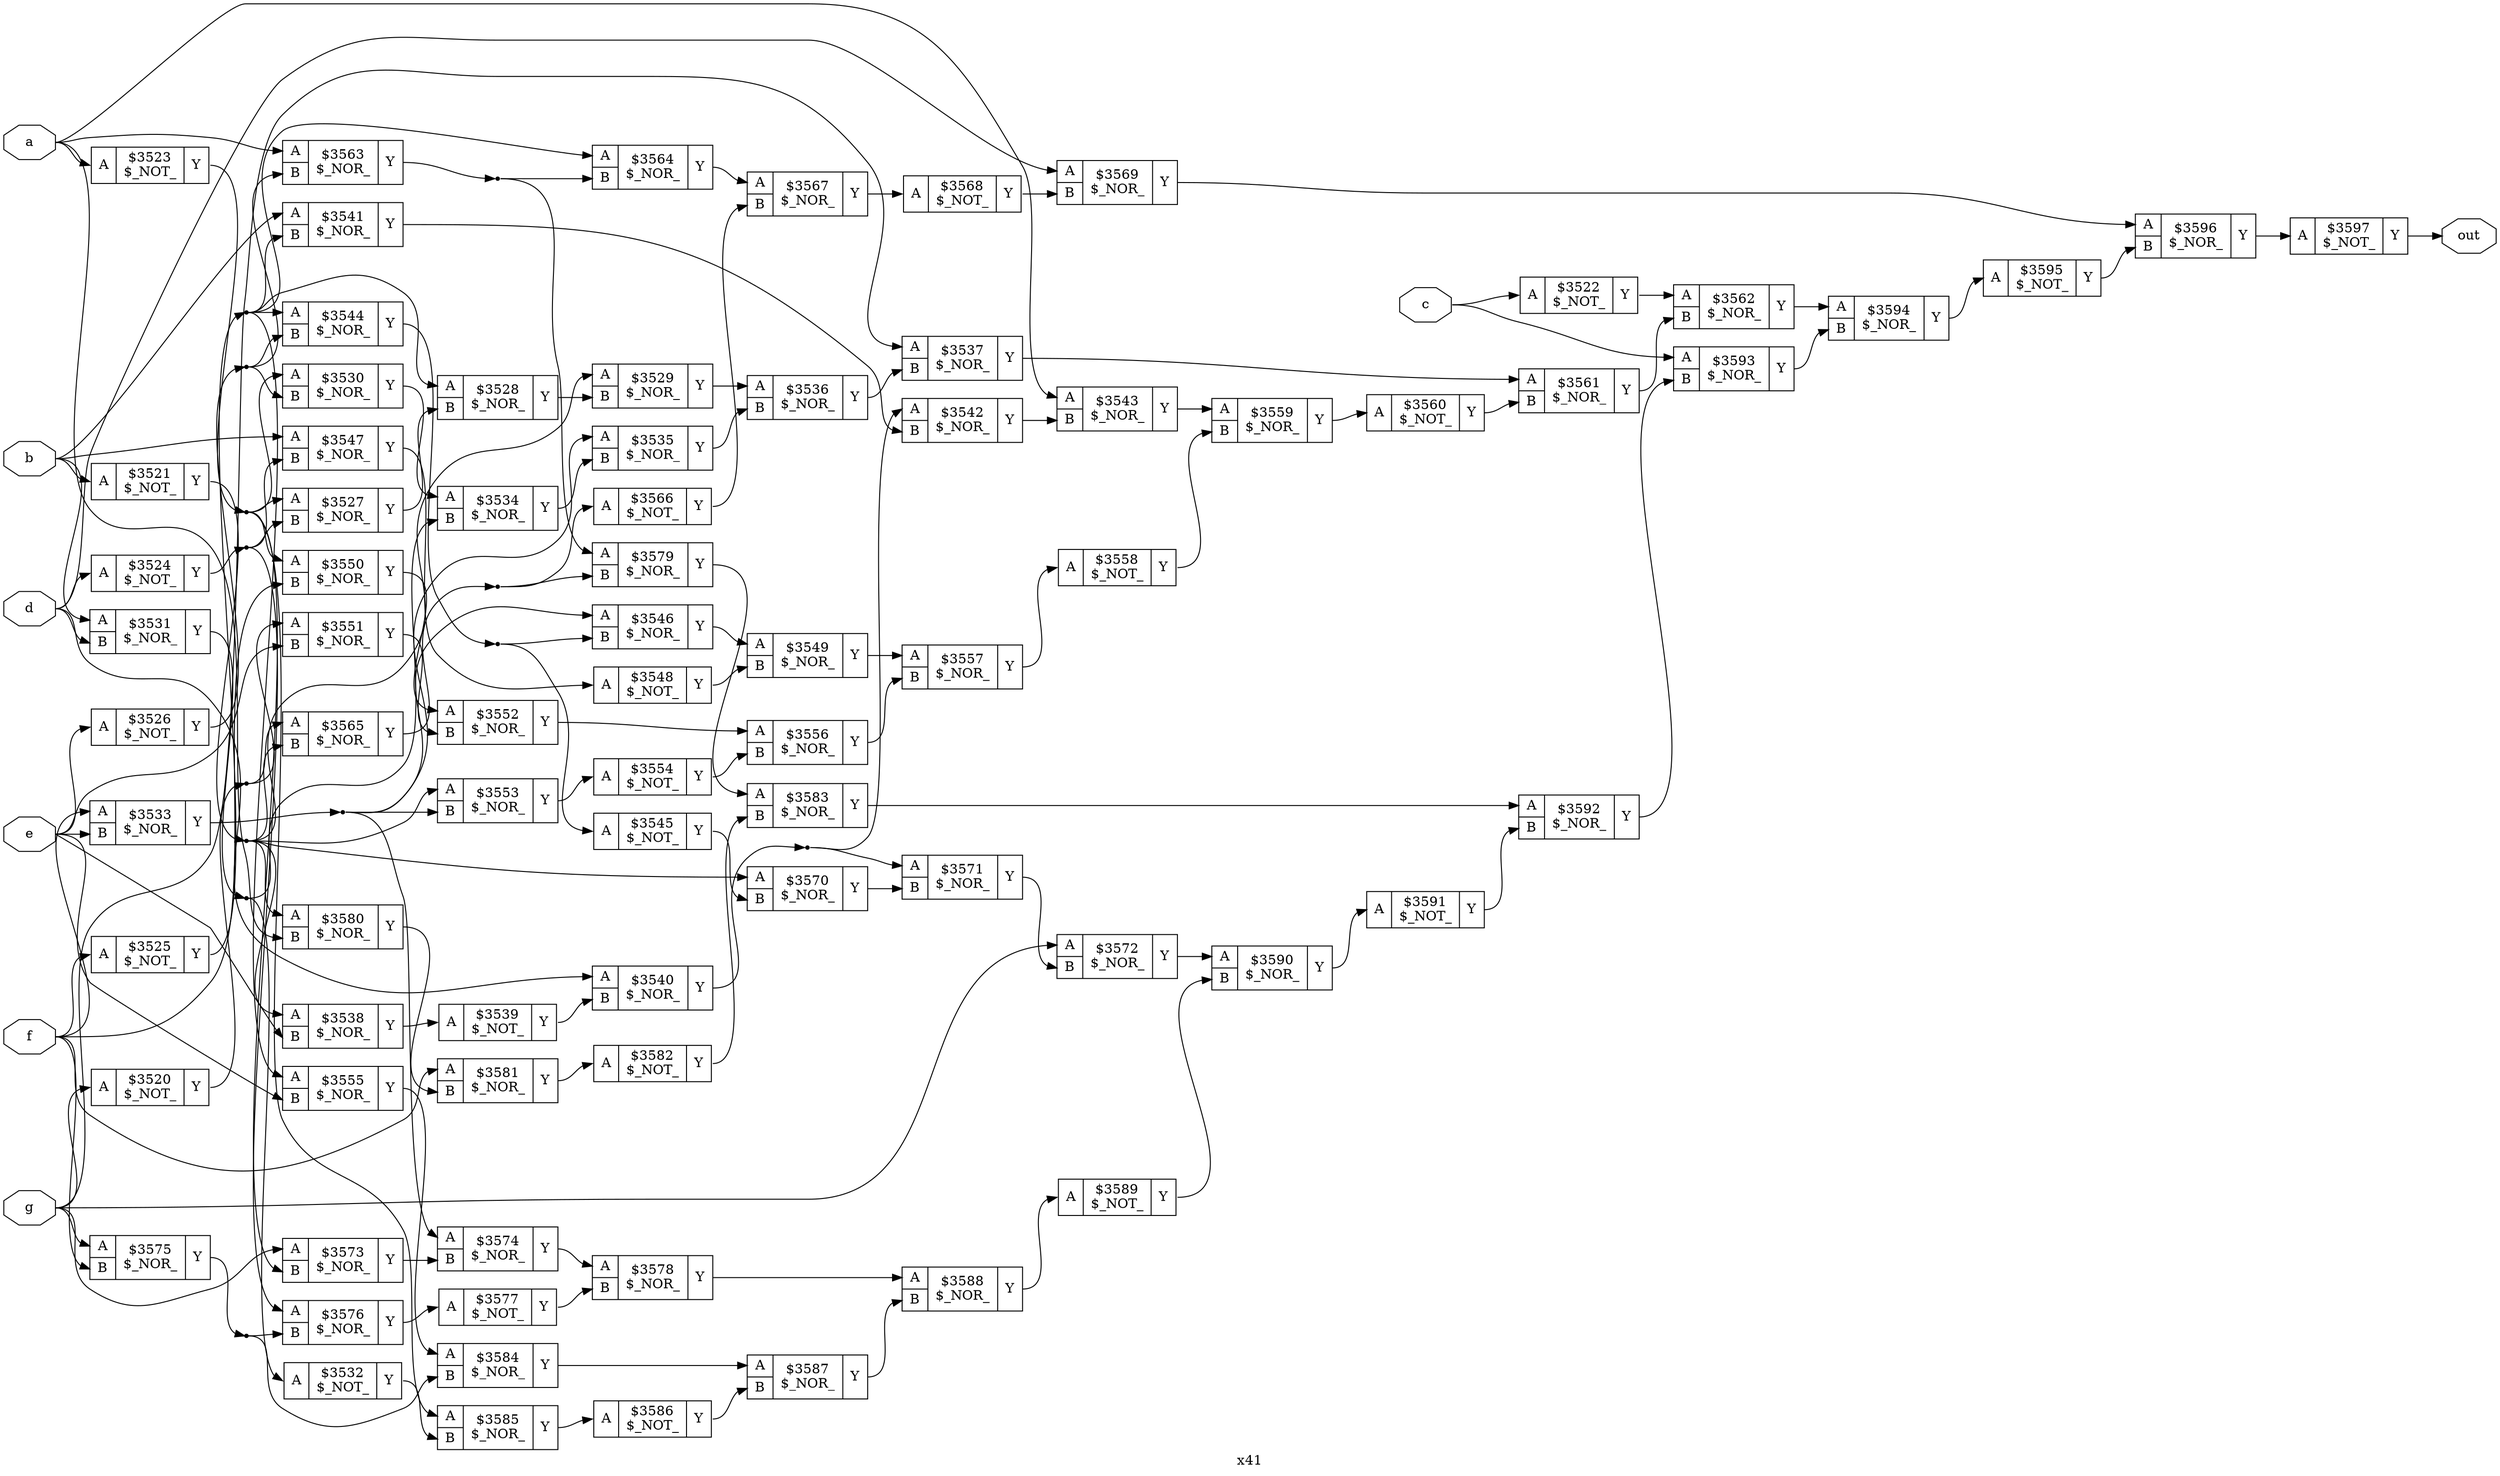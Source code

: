 digraph "x41" {
label="x41";
rankdir="LR";
remincross=true;
n78 [ shape=octagon, label="a", color="black", fontcolor="black" ];
n79 [ shape=octagon, label="b", color="black", fontcolor="black" ];
n80 [ shape=octagon, label="c", color="black", fontcolor="black" ];
n81 [ shape=octagon, label="d", color="black", fontcolor="black" ];
n82 [ shape=octagon, label="e", color="black", fontcolor="black" ];
n83 [ shape=octagon, label="f", color="black", fontcolor="black" ];
n84 [ shape=octagon, label="g", color="black", fontcolor="black" ];
n85 [ shape=octagon, label="out", color="black", fontcolor="black" ];
c88 [ shape=record, label="{{<p86> A}|$3520\n$_NOT_|{<p87> Y}}" ];
c89 [ shape=record, label="{{<p86> A}|$3521\n$_NOT_|{<p87> Y}}" ];
c90 [ shape=record, label="{{<p86> A}|$3522\n$_NOT_|{<p87> Y}}" ];
c91 [ shape=record, label="{{<p86> A}|$3523\n$_NOT_|{<p87> Y}}" ];
c92 [ shape=record, label="{{<p86> A}|$3524\n$_NOT_|{<p87> Y}}" ];
c93 [ shape=record, label="{{<p86> A}|$3525\n$_NOT_|{<p87> Y}}" ];
c94 [ shape=record, label="{{<p86> A}|$3526\n$_NOT_|{<p87> Y}}" ];
c96 [ shape=record, label="{{<p86> A|<p95> B}|$3527\n$_NOR_|{<p87> Y}}" ];
c97 [ shape=record, label="{{<p86> A|<p95> B}|$3528\n$_NOR_|{<p87> Y}}" ];
c98 [ shape=record, label="{{<p86> A|<p95> B}|$3529\n$_NOR_|{<p87> Y}}" ];
c99 [ shape=record, label="{{<p86> A|<p95> B}|$3530\n$_NOR_|{<p87> Y}}" ];
c100 [ shape=record, label="{{<p86> A|<p95> B}|$3531\n$_NOR_|{<p87> Y}}" ];
c101 [ shape=record, label="{{<p86> A}|$3532\n$_NOT_|{<p87> Y}}" ];
c102 [ shape=record, label="{{<p86> A|<p95> B}|$3533\n$_NOR_|{<p87> Y}}" ];
c103 [ shape=record, label="{{<p86> A|<p95> B}|$3534\n$_NOR_|{<p87> Y}}" ];
c104 [ shape=record, label="{{<p86> A|<p95> B}|$3535\n$_NOR_|{<p87> Y}}" ];
c105 [ shape=record, label="{{<p86> A|<p95> B}|$3536\n$_NOR_|{<p87> Y}}" ];
c106 [ shape=record, label="{{<p86> A|<p95> B}|$3537\n$_NOR_|{<p87> Y}}" ];
c107 [ shape=record, label="{{<p86> A|<p95> B}|$3538\n$_NOR_|{<p87> Y}}" ];
c108 [ shape=record, label="{{<p86> A}|$3539\n$_NOT_|{<p87> Y}}" ];
c109 [ shape=record, label="{{<p86> A|<p95> B}|$3540\n$_NOR_|{<p87> Y}}" ];
c110 [ shape=record, label="{{<p86> A|<p95> B}|$3541\n$_NOR_|{<p87> Y}}" ];
c111 [ shape=record, label="{{<p86> A|<p95> B}|$3542\n$_NOR_|{<p87> Y}}" ];
c112 [ shape=record, label="{{<p86> A|<p95> B}|$3543\n$_NOR_|{<p87> Y}}" ];
c113 [ shape=record, label="{{<p86> A|<p95> B}|$3544\n$_NOR_|{<p87> Y}}" ];
c114 [ shape=record, label="{{<p86> A}|$3545\n$_NOT_|{<p87> Y}}" ];
c115 [ shape=record, label="{{<p86> A|<p95> B}|$3546\n$_NOR_|{<p87> Y}}" ];
c116 [ shape=record, label="{{<p86> A|<p95> B}|$3547\n$_NOR_|{<p87> Y}}" ];
c117 [ shape=record, label="{{<p86> A}|$3548\n$_NOT_|{<p87> Y}}" ];
c118 [ shape=record, label="{{<p86> A|<p95> B}|$3549\n$_NOR_|{<p87> Y}}" ];
c119 [ shape=record, label="{{<p86> A|<p95> B}|$3550\n$_NOR_|{<p87> Y}}" ];
c120 [ shape=record, label="{{<p86> A|<p95> B}|$3551\n$_NOR_|{<p87> Y}}" ];
c121 [ shape=record, label="{{<p86> A|<p95> B}|$3552\n$_NOR_|{<p87> Y}}" ];
c122 [ shape=record, label="{{<p86> A|<p95> B}|$3553\n$_NOR_|{<p87> Y}}" ];
c123 [ shape=record, label="{{<p86> A}|$3554\n$_NOT_|{<p87> Y}}" ];
c124 [ shape=record, label="{{<p86> A|<p95> B}|$3555\n$_NOR_|{<p87> Y}}" ];
c125 [ shape=record, label="{{<p86> A|<p95> B}|$3556\n$_NOR_|{<p87> Y}}" ];
c126 [ shape=record, label="{{<p86> A|<p95> B}|$3557\n$_NOR_|{<p87> Y}}" ];
c127 [ shape=record, label="{{<p86> A}|$3558\n$_NOT_|{<p87> Y}}" ];
c128 [ shape=record, label="{{<p86> A|<p95> B}|$3559\n$_NOR_|{<p87> Y}}" ];
c129 [ shape=record, label="{{<p86> A}|$3560\n$_NOT_|{<p87> Y}}" ];
c130 [ shape=record, label="{{<p86> A|<p95> B}|$3561\n$_NOR_|{<p87> Y}}" ];
c131 [ shape=record, label="{{<p86> A|<p95> B}|$3562\n$_NOR_|{<p87> Y}}" ];
c132 [ shape=record, label="{{<p86> A|<p95> B}|$3563\n$_NOR_|{<p87> Y}}" ];
c133 [ shape=record, label="{{<p86> A|<p95> B}|$3564\n$_NOR_|{<p87> Y}}" ];
c134 [ shape=record, label="{{<p86> A|<p95> B}|$3565\n$_NOR_|{<p87> Y}}" ];
c135 [ shape=record, label="{{<p86> A}|$3566\n$_NOT_|{<p87> Y}}" ];
c136 [ shape=record, label="{{<p86> A|<p95> B}|$3567\n$_NOR_|{<p87> Y}}" ];
c137 [ shape=record, label="{{<p86> A}|$3568\n$_NOT_|{<p87> Y}}" ];
c138 [ shape=record, label="{{<p86> A|<p95> B}|$3569\n$_NOR_|{<p87> Y}}" ];
c139 [ shape=record, label="{{<p86> A|<p95> B}|$3570\n$_NOR_|{<p87> Y}}" ];
c140 [ shape=record, label="{{<p86> A|<p95> B}|$3571\n$_NOR_|{<p87> Y}}" ];
c141 [ shape=record, label="{{<p86> A|<p95> B}|$3572\n$_NOR_|{<p87> Y}}" ];
c142 [ shape=record, label="{{<p86> A|<p95> B}|$3573\n$_NOR_|{<p87> Y}}" ];
c143 [ shape=record, label="{{<p86> A|<p95> B}|$3574\n$_NOR_|{<p87> Y}}" ];
c144 [ shape=record, label="{{<p86> A|<p95> B}|$3575\n$_NOR_|{<p87> Y}}" ];
c145 [ shape=record, label="{{<p86> A|<p95> B}|$3576\n$_NOR_|{<p87> Y}}" ];
c146 [ shape=record, label="{{<p86> A}|$3577\n$_NOT_|{<p87> Y}}" ];
c147 [ shape=record, label="{{<p86> A|<p95> B}|$3578\n$_NOR_|{<p87> Y}}" ];
c148 [ shape=record, label="{{<p86> A|<p95> B}|$3579\n$_NOR_|{<p87> Y}}" ];
c149 [ shape=record, label="{{<p86> A|<p95> B}|$3580\n$_NOR_|{<p87> Y}}" ];
c150 [ shape=record, label="{{<p86> A|<p95> B}|$3581\n$_NOR_|{<p87> Y}}" ];
c151 [ shape=record, label="{{<p86> A}|$3582\n$_NOT_|{<p87> Y}}" ];
c152 [ shape=record, label="{{<p86> A|<p95> B}|$3583\n$_NOR_|{<p87> Y}}" ];
c153 [ shape=record, label="{{<p86> A|<p95> B}|$3584\n$_NOR_|{<p87> Y}}" ];
c154 [ shape=record, label="{{<p86> A|<p95> B}|$3585\n$_NOR_|{<p87> Y}}" ];
c155 [ shape=record, label="{{<p86> A}|$3586\n$_NOT_|{<p87> Y}}" ];
c156 [ shape=record, label="{{<p86> A|<p95> B}|$3587\n$_NOR_|{<p87> Y}}" ];
c157 [ shape=record, label="{{<p86> A|<p95> B}|$3588\n$_NOR_|{<p87> Y}}" ];
c158 [ shape=record, label="{{<p86> A}|$3589\n$_NOT_|{<p87> Y}}" ];
c159 [ shape=record, label="{{<p86> A|<p95> B}|$3590\n$_NOR_|{<p87> Y}}" ];
c160 [ shape=record, label="{{<p86> A}|$3591\n$_NOT_|{<p87> Y}}" ];
c161 [ shape=record, label="{{<p86> A|<p95> B}|$3592\n$_NOR_|{<p87> Y}}" ];
c162 [ shape=record, label="{{<p86> A|<p95> B}|$3593\n$_NOR_|{<p87> Y}}" ];
c163 [ shape=record, label="{{<p86> A|<p95> B}|$3594\n$_NOR_|{<p87> Y}}" ];
c164 [ shape=record, label="{{<p86> A}|$3595\n$_NOT_|{<p87> Y}}" ];
c165 [ shape=record, label="{{<p86> A|<p95> B}|$3596\n$_NOR_|{<p87> Y}}" ];
c166 [ shape=record, label="{{<p86> A}|$3597\n$_NOT_|{<p87> Y}}" ];
n1 [ shape=point ];
c89:p87:e -> n1:w [color="black", label=""];
n1:e -> c107:p86:w [color="black", label=""];
n1:e -> c122:p86:w [color="black", label=""];
n1:e -> c134:p95:w [color="black", label=""];
n1:e -> c139:p86:w [color="black", label=""];
n1:e -> c149:p86:w [color="black", label=""];
n1:e -> c98:p86:w [color="black", label=""];
c99:p87:e -> c103:p86:w [color="black", label=""];
n11 [ shape=point ];
c100:p87:e -> n11:w [color="black", label=""];
n11:e -> c101:p86:w [color="black", label=""];
n11:e -> c103:p95:w [color="black", label=""];
c101:p87:e -> c154:p95:w [color="black", label=""];
n13 [ shape=point ];
c102:p87:e -> n13:w [color="black", label=""];
n13:e -> c104:p86:w [color="black", label=""];
n13:e -> c115:p86:w [color="black", label=""];
n13:e -> c122:p95:w [color="black", label=""];
n13:e -> c143:p86:w [color="black", label=""];
c103:p87:e -> c104:p95:w [color="black", label=""];
c104:p87:e -> c105:p95:w [color="black", label=""];
c105:p87:e -> c106:p95:w [color="black", label=""];
c106:p87:e -> c130:p86:w [color="black", label=""];
c107:p87:e -> c108:p86:w [color="black", label=""];
c108:p87:e -> c109:p95:w [color="black", label=""];
c90:p87:e -> c131:p86:w [color="black", label=""];
n20 [ shape=point ];
c109:p87:e -> n20:w [color="black", label=""];
n20:e -> c111:p86:w [color="black", label=""];
n20:e -> c140:p86:w [color="black", label=""];
c110:p87:e -> c111:p95:w [color="black", label=""];
c111:p87:e -> c112:p95:w [color="black", label=""];
c112:p87:e -> c128:p86:w [color="black", label=""];
n24 [ shape=point ];
c113:p87:e -> n24:w [color="black", label=""];
n24:e -> c114:p86:w [color="black", label=""];
n24:e -> c115:p95:w [color="black", label=""];
c114:p87:e -> c139:p95:w [color="black", label=""];
c115:p87:e -> c118:p86:w [color="black", label=""];
c116:p87:e -> c117:p86:w [color="black", label=""];
c117:p87:e -> c118:p95:w [color="black", label=""];
c118:p87:e -> c126:p86:w [color="black", label=""];
n3 [ shape=point ];
c91:p87:e -> n3:w [color="black", label=""];
n3:e -> c119:p86:w [color="black", label=""];
n3:e -> c142:p95:w [color="black", label=""];
n3:e -> c154:p86:w [color="black", label=""];
n3:e -> c96:p86:w [color="black", label=""];
n3:e -> c99:p86:w [color="black", label=""];
c119:p87:e -> c121:p86:w [color="black", label=""];
c120:p87:e -> c121:p95:w [color="black", label=""];
c121:p87:e -> c125:p86:w [color="black", label=""];
c122:p87:e -> c123:p86:w [color="black", label=""];
c123:p87:e -> c125:p95:w [color="black", label=""];
c124:p87:e -> c153:p86:w [color="black", label=""];
c125:p87:e -> c126:p95:w [color="black", label=""];
c126:p87:e -> c127:p86:w [color="black", label=""];
c127:p87:e -> c128:p95:w [color="black", label=""];
c128:p87:e -> c129:p86:w [color="black", label=""];
n4 [ shape=point ];
c92:p87:e -> n4:w [color="black", label=""];
n4:e -> c116:p95:w [color="black", label=""];
n4:e -> c145:p86:w [color="black", label=""];
n4:e -> c96:p95:w [color="black", label=""];
c129:p87:e -> c130:p95:w [color="black", label=""];
c130:p87:e -> c131:p95:w [color="black", label=""];
c131:p87:e -> c163:p86:w [color="black", label=""];
n43 [ shape=point ];
c132:p87:e -> n43:w [color="black", label=""];
n43:e -> c133:p95:w [color="black", label=""];
n43:e -> c148:p86:w [color="black", label=""];
c133:p87:e -> c136:p86:w [color="black", label=""];
n45 [ shape=point ];
c134:p87:e -> n45:w [color="black", label=""];
n45:e -> c135:p86:w [color="black", label=""];
n45:e -> c148:p95:w [color="black", label=""];
c135:p87:e -> c136:p95:w [color="black", label=""];
c136:p87:e -> c137:p86:w [color="black", label=""];
c137:p87:e -> c138:p95:w [color="black", label=""];
c138:p87:e -> c165:p86:w [color="black", label=""];
n5 [ shape=point ];
c93:p87:e -> n5:w [color="black", label=""];
n5:e -> c110:p95:w [color="black", label=""];
n5:e -> c113:p86:w [color="black", label=""];
n5:e -> c124:p86:w [color="black", label=""];
n5:e -> c133:p86:w [color="black", label=""];
n5:e -> c97:p86:w [color="black", label=""];
c139:p87:e -> c140:p95:w [color="black", label=""];
c140:p87:e -> c141:p95:w [color="black", label=""];
c141:p87:e -> c159:p86:w [color="black", label=""];
c142:p87:e -> c143:p95:w [color="black", label=""];
c143:p87:e -> c147:p86:w [color="black", label=""];
n55 [ shape=point ];
c144:p87:e -> n55:w [color="black", label=""];
n55:e -> c145:p95:w [color="black", label=""];
n55:e -> c153:p95:w [color="black", label=""];
c145:p87:e -> c146:p86:w [color="black", label=""];
c146:p87:e -> c147:p95:w [color="black", label=""];
c147:p87:e -> c157:p86:w [color="black", label=""];
c148:p87:e -> c152:p86:w [color="black", label=""];
n6 [ shape=point ];
c94:p87:e -> n6:w [color="black", label=""];
n6:e -> c113:p95:w [color="black", label=""];
n6:e -> c132:p95:w [color="black", label=""];
n6:e -> c99:p95:w [color="black", label=""];
c149:p87:e -> c150:p95:w [color="black", label=""];
c150:p87:e -> c151:p86:w [color="black", label=""];
c151:p87:e -> c152:p95:w [color="black", label=""];
c152:p87:e -> c161:p86:w [color="black", label=""];
c153:p87:e -> c156:p86:w [color="black", label=""];
c154:p87:e -> c155:p86:w [color="black", label=""];
c155:p87:e -> c156:p95:w [color="black", label=""];
c156:p87:e -> c157:p95:w [color="black", label=""];
c157:p87:e -> c158:p86:w [color="black", label=""];
c158:p87:e -> c159:p95:w [color="black", label=""];
c96:p87:e -> c97:p95:w [color="black", label=""];
c159:p87:e -> c160:p86:w [color="black", label=""];
c160:p87:e -> c161:p95:w [color="black", label=""];
c161:p87:e -> c162:p95:w [color="black", label=""];
c162:p87:e -> c163:p95:w [color="black", label=""];
c163:p87:e -> c164:p86:w [color="black", label=""];
c164:p87:e -> c165:p95:w [color="black", label=""];
c165:p87:e -> c166:p86:w [color="black", label=""];
n77 [ shape=point ];
c88:p87:e -> n77:w [color="black", label=""];
n77:e -> c120:p86:w [color="black", label=""];
n77:e -> c134:p86:w [color="black", label=""];
n78:e -> c112:p86:w [color="black", label=""];
n78:e -> c132:p86:w [color="black", label=""];
n78:e -> c149:p95:w [color="black", label=""];
n78:e -> c91:p86:w [color="black", label=""];
n79:e -> c100:p86:w [color="black", label=""];
n79:e -> c110:p86:w [color="black", label=""];
n79:e -> c116:p86:w [color="black", label=""];
n79:e -> c89:p86:w [color="black", label=""];
c97:p87:e -> c98:p95:w [color="black", label=""];
n80:e -> c162:p86:w [color="black", label=""];
n80:e -> c90:p86:w [color="black", label=""];
n81:e -> c100:p95:w [color="black", label=""];
n81:e -> c109:p86:w [color="black", label=""];
n81:e -> c138:p86:w [color="black", label=""];
n81:e -> c92:p86:w [color="black", label=""];
n82:e -> c102:p95:w [color="black", label=""];
n82:e -> c107:p95:w [color="black", label=""];
n82:e -> c120:p95:w [color="black", label=""];
n82:e -> c124:p95:w [color="black", label=""];
n82:e -> c94:p86:w [color="black", label=""];
n83:e -> c102:p86:w [color="black", label=""];
n83:e -> c119:p95:w [color="black", label=""];
n83:e -> c144:p95:w [color="black", label=""];
n83:e -> c150:p86:w [color="black", label=""];
n83:e -> c93:p86:w [color="black", label=""];
n84:e -> c106:p86:w [color="black", label=""];
n84:e -> c141:p86:w [color="black", label=""];
n84:e -> c142:p86:w [color="black", label=""];
n84:e -> c144:p86:w [color="black", label=""];
n84:e -> c88:p86:w [color="black", label=""];
c166:p87:e -> n85:w [color="black", label=""];
c98:p87:e -> c105:p86:w [color="black", label=""];
}
